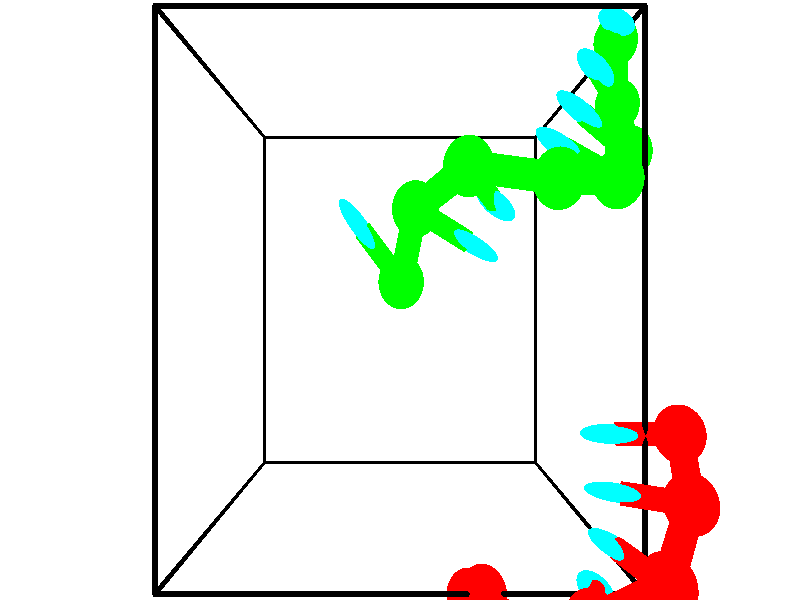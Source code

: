 // switches for output
#declare DRAW_BASES = 1; // possible values are 0, 1; only relevant for DNA ribbons
#declare DRAW_BASES_TYPE = 3; // possible values are 1, 2, 3; only relevant for DNA ribbons
#declare DRAW_FOG = 0; // set to 1 to enable fog

#include "colors.inc"

#include "transforms.inc"
background { rgb <1, 1, 1>}

#default {
   normal{
       ripples 0.25
       frequency 0.20
       turbulence 0.2
       lambda 5
   }
	finish {
		phong 0.1
		phong_size 40.
	}
}

// original window dimensions: 1024x640


// camera settings

camera {
	sky <-0, 1, 0>
	up <-0, 1, 0>
	right 1.6 * <1, 0, 0>
	location <2.5, 2.5, 11.1562>
	look_at <2.5, 2.5, 2.5>
	direction <0, 0, -8.6562>
	angle 67.0682
}


# declare cpy_camera_pos = <2.5, 2.5, 11.1562>;
# if (DRAW_FOG = 1)
fog {
	fog_type 2
	up vnormalize(cpy_camera_pos)
	color rgbt<1,1,1,0.3>
	distance 1e-5
	fog_alt 3e-3
	fog_offset 4
}
# end


// LIGHTS

# declare lum = 6;
global_settings {
	ambient_light rgb lum * <0.05, 0.05, 0.05>
	max_trace_level 15
}# declare cpy_direct_light_amount = 0.25;
light_source
{	1000 * <-1, -1, 1>,
	rgb lum * cpy_direct_light_amount
	parallel
}

light_source
{	1000 * <1, 1, -1>,
	rgb lum * cpy_direct_light_amount
	parallel
}

// strand 0

// nucleotide -1

// particle -1
sphere {
	<5.370419, 1.352626, 4.954645> 0.250000
	pigment { color rgbt <1,0,0,0> }
	no_shadow
}
cylinder {
	<4.971708, 1.348129, 4.922874>,  <4.732482, 1.345431, 4.903812>, 0.100000
	pigment { color rgbt <1,0,0,0> }
	no_shadow
}
cylinder {
	<4.971708, 1.348129, 4.922874>,  <5.370419, 1.352626, 4.954645>, 0.100000
	pigment { color rgbt <1,0,0,0> }
	no_shadow
}

// particle -1
sphere {
	<4.971708, 1.348129, 4.922874> 0.100000
	pigment { color rgbt <1,0,0,0> }
	no_shadow
}
sphere {
	0, 1
	scale<0.080000,0.200000,0.300000>
	matrix <0.009516, -0.999711, 0.022063,
		-0.079652, 0.021237, 0.996597,
		-0.996778, -0.011241, -0.079427,
		4.672675, 1.344757, 4.899046>
	pigment { color rgbt <0,1,1,0> }
	no_shadow
}
cylinder {
	<5.306450, 0.858865, 5.334337>,  <5.370419, 1.352626, 4.954645>, 0.130000
	pigment { color rgbt <1,0,0,0> }
	no_shadow
}

// nucleotide -1

// particle -1
sphere {
	<5.306450, 0.858865, 5.334337> 0.250000
	pigment { color rgbt <1,0,0,0> }
	no_shadow
}
cylinder {
	<4.947079, 0.866249, 5.158844>,  <4.731456, 0.870679, 5.053548>, 0.100000
	pigment { color rgbt <1,0,0,0> }
	no_shadow
}
cylinder {
	<4.947079, 0.866249, 5.158844>,  <5.306450, 0.858865, 5.334337>, 0.100000
	pigment { color rgbt <1,0,0,0> }
	no_shadow
}

// particle -1
sphere {
	<4.947079, 0.866249, 5.158844> 0.100000
	pigment { color rgbt <1,0,0,0> }
	no_shadow
}
sphere {
	0, 1
	scale<0.080000,0.200000,0.300000>
	matrix <-0.135711, -0.961877, 0.237436,
		-0.417624, 0.272860, 0.866682,
		-0.898428, 0.018460, -0.438733,
		4.677550, 0.871787, 5.027224>
	pigment { color rgbt <0,1,1,0> }
	no_shadow
}
cylinder {
	<4.867587, 0.382277, 5.807244>,  <5.306450, 0.858865, 5.334337>, 0.130000
	pigment { color rgbt <1,0,0,0> }
	no_shadow
}

// nucleotide -1

// particle -1
sphere {
	<4.867587, 0.382277, 5.807244> 0.250000
	pigment { color rgbt <1,0,0,0> }
	no_shadow
}
cylinder {
	<4.723560, 0.428894, 5.436996>,  <4.637144, 0.456864, 5.214848>, 0.100000
	pigment { color rgbt <1,0,0,0> }
	no_shadow
}
cylinder {
	<4.723560, 0.428894, 5.436996>,  <4.867587, 0.382277, 5.807244>, 0.100000
	pigment { color rgbt <1,0,0,0> }
	no_shadow
}

// particle -1
sphere {
	<4.723560, 0.428894, 5.436996> 0.100000
	pigment { color rgbt <1,0,0,0> }
	no_shadow
}
sphere {
	0, 1
	scale<0.080000,0.200000,0.300000>
	matrix <-0.320804, -0.947129, 0.005543,
		-0.876034, 0.298938, 0.378417,
		-0.360067, 0.116542, -0.925618,
		4.615540, 0.463857, 5.159311>
	pigment { color rgbt <0,1,1,0> }
	no_shadow
}
cylinder {
	<4.227620, 0.083032, 5.744130>,  <4.867587, 0.382277, 5.807244>, 0.130000
	pigment { color rgbt <1,0,0,0> }
	no_shadow
}

// nucleotide -1

// particle -1
sphere {
	<4.227620, 0.083032, 5.744130> 0.250000
	pigment { color rgbt <1,0,0,0> }
	no_shadow
}
cylinder {
	<4.365427, 0.078529, 5.368645>,  <4.448111, 0.075828, 5.143354>, 0.100000
	pigment { color rgbt <1,0,0,0> }
	no_shadow
}
cylinder {
	<4.365427, 0.078529, 5.368645>,  <4.227620, 0.083032, 5.744130>, 0.100000
	pigment { color rgbt <1,0,0,0> }
	no_shadow
}

// particle -1
sphere {
	<4.365427, 0.078529, 5.368645> 0.100000
	pigment { color rgbt <1,0,0,0> }
	no_shadow
}
sphere {
	0, 1
	scale<0.080000,0.200000,0.300000>
	matrix <-0.381117, -0.915498, -0.128895,
		-0.857938, 0.402165, -0.319695,
		0.344517, -0.011257, -0.938712,
		4.468782, 0.075152, 5.087031>
	pigment { color rgbt <0,1,1,0> }
	no_shadow
}
cylinder {
	<3.684338, -0.216180, 5.480222>,  <4.227620, 0.083032, 5.744130>, 0.130000
	pigment { color rgbt <1,0,0,0> }
	no_shadow
}

// nucleotide -1

// particle -1
sphere {
	<3.684338, -0.216180, 5.480222> 0.250000
	pigment { color rgbt <1,0,0,0> }
	no_shadow
}
cylinder {
	<3.964960, -0.243172, 5.196457>,  <4.133333, -0.259366, 5.026197>, 0.100000
	pigment { color rgbt <1,0,0,0> }
	no_shadow
}
cylinder {
	<3.964960, -0.243172, 5.196457>,  <3.684338, -0.216180, 5.480222>, 0.100000
	pigment { color rgbt <1,0,0,0> }
	no_shadow
}

// particle -1
sphere {
	<3.964960, -0.243172, 5.196457> 0.100000
	pigment { color rgbt <1,0,0,0> }
	no_shadow
}
sphere {
	0, 1
	scale<0.080000,0.200000,0.300000>
	matrix <-0.444200, -0.819848, -0.361297,
		-0.557232, 0.568591, -0.605143,
		0.701555, -0.067478, -0.709413,
		4.175426, -0.263415, 4.983633>
	pigment { color rgbt <0,1,1,0> }
	no_shadow
}
cylinder {
	<3.366305, -0.064194, 4.844689>,  <3.684338, -0.216180, 5.480222>, 0.130000
	pigment { color rgbt <1,0,0,0> }
	no_shadow
}

// nucleotide -1

// particle -1
sphere {
	<3.366305, -0.064194, 4.844689> 0.250000
	pigment { color rgbt <1,0,0,0> }
	no_shadow
}
cylinder {
	<3.691706, -0.287125, 4.778236>,  <3.886947, -0.420883, 4.738365>, 0.100000
	pigment { color rgbt <1,0,0,0> }
	no_shadow
}
cylinder {
	<3.691706, -0.287125, 4.778236>,  <3.366305, -0.064194, 4.844689>, 0.100000
	pigment { color rgbt <1,0,0,0> }
	no_shadow
}

// particle -1
sphere {
	<3.691706, -0.287125, 4.778236> 0.100000
	pigment { color rgbt <1,0,0,0> }
	no_shadow
}
sphere {
	0, 1
	scale<0.080000,0.200000,0.300000>
	matrix <-0.569625, -0.706027, -0.420777,
		0.117217, 0.436936, -0.891822,
		0.813503, -0.557326, -0.166131,
		3.935757, -0.454322, 4.728397>
	pigment { color rgbt <0,1,1,0> }
	no_shadow
}
cylinder {
	<3.284255, -0.329997, 4.221327>,  <3.366305, -0.064194, 4.844689>, 0.130000
	pigment { color rgbt <1,0,0,0> }
	no_shadow
}

// nucleotide -1

// particle -1
sphere {
	<3.284255, -0.329997, 4.221327> 0.250000
	pigment { color rgbt <1,0,0,0> }
	no_shadow
}
cylinder {
	<3.555481, -0.581757, 4.373161>,  <3.718217, -0.732812, 4.464262>, 0.100000
	pigment { color rgbt <1,0,0,0> }
	no_shadow
}
cylinder {
	<3.555481, -0.581757, 4.373161>,  <3.284255, -0.329997, 4.221327>, 0.100000
	pigment { color rgbt <1,0,0,0> }
	no_shadow
}

// particle -1
sphere {
	<3.555481, -0.581757, 4.373161> 0.100000
	pigment { color rgbt <1,0,0,0> }
	no_shadow
}
sphere {
	0, 1
	scale<0.080000,0.200000,0.300000>
	matrix <-0.441856, -0.761763, -0.473794,
		0.587359, 0.153542, -0.794629,
		0.678066, -0.629398, 0.379585,
		3.758901, -0.770576, 4.487037>
	pigment { color rgbt <0,1,1,0> }
	no_shadow
}
cylinder {
	<3.489290, -0.858410, 3.652242>,  <3.284255, -0.329997, 4.221327>, 0.130000
	pigment { color rgbt <1,0,0,0> }
	no_shadow
}

// nucleotide -1

// particle -1
sphere {
	<3.489290, -0.858410, 3.652242> 0.250000
	pigment { color rgbt <1,0,0,0> }
	no_shadow
}
cylinder {
	<3.578062, -1.004997, 4.013672>,  <3.631325, -1.092949, 4.230530>, 0.100000
	pigment { color rgbt <1,0,0,0> }
	no_shadow
}
cylinder {
	<3.578062, -1.004997, 4.013672>,  <3.489290, -0.858410, 3.652242>, 0.100000
	pigment { color rgbt <1,0,0,0> }
	no_shadow
}

// particle -1
sphere {
	<3.578062, -1.004997, 4.013672> 0.100000
	pigment { color rgbt <1,0,0,0> }
	no_shadow
}
sphere {
	0, 1
	scale<0.080000,0.200000,0.300000>
	matrix <-0.315939, -0.903717, -0.288926,
		0.922459, -0.221353, -0.316342,
		0.221929, -0.366467, 0.903576,
		3.644641, -1.114938, 4.284745>
	pigment { color rgbt <0,1,1,0> }
	no_shadow
}
// strand 1

// nucleotide -1

// particle -1
sphere {
	<2.512975, 2.665196, 4.516104> 0.250000
	pigment { color rgbt <0,1,0,0> }
	no_shadow
}
cylinder {
	<2.250057, 2.957161, 4.591141>,  <2.092306, 3.132340, 4.636163>, 0.100000
	pigment { color rgbt <0,1,0,0> }
	no_shadow
}
cylinder {
	<2.250057, 2.957161, 4.591141>,  <2.512975, 2.665196, 4.516104>, 0.100000
	pigment { color rgbt <0,1,0,0> }
	no_shadow
}

// particle -1
sphere {
	<2.250057, 2.957161, 4.591141> 0.100000
	pigment { color rgbt <0,1,0,0> }
	no_shadow
}
sphere {
	0, 1
	scale<0.080000,0.200000,0.300000>
	matrix <-0.753445, -0.630883, -0.185222,
		-0.016847, -0.263085, 0.964626,
		-0.657295, 0.729913, 0.187591,
		2.052869, 3.176135, 4.647418>
	pigment { color rgbt <0,1,1,0> }
	no_shadow
}
cylinder {
	<2.664978, 3.299136, 4.794446>,  <2.512975, 2.665196, 4.516104>, 0.130000
	pigment { color rgbt <0,1,0,0> }
	no_shadow
}

// nucleotide -1

// particle -1
sphere {
	<2.664978, 3.299136, 4.794446> 0.250000
	pigment { color rgbt <0,1,0,0> }
	no_shadow
}
cylinder {
	<3.018744, 3.123940, 4.729980>,  <3.231003, 3.018822, 4.691301>, 0.100000
	pigment { color rgbt <0,1,0,0> }
	no_shadow
}
cylinder {
	<3.018744, 3.123940, 4.729980>,  <2.664978, 3.299136, 4.794446>, 0.100000
	pigment { color rgbt <0,1,0,0> }
	no_shadow
}

// particle -1
sphere {
	<3.018744, 3.123940, 4.729980> 0.100000
	pigment { color rgbt <0,1,0,0> }
	no_shadow
}
sphere {
	0, 1
	scale<0.080000,0.200000,0.300000>
	matrix <0.442954, 0.896526, -0.005675,
		0.146974, -0.066370, 0.986911,
		0.884415, -0.437991, -0.161165,
		3.284068, 2.992542, 4.681631>
	pigment { color rgbt <0,1,1,0> }
	no_shadow
}
cylinder {
	<3.170086, 3.589735, 5.256729>,  <2.664978, 3.299136, 4.794446>, 0.130000
	pigment { color rgbt <0,1,0,0> }
	no_shadow
}

// nucleotide -1

// particle -1
sphere {
	<3.170086, 3.589735, 5.256729> 0.250000
	pigment { color rgbt <0,1,0,0> }
	no_shadow
}
cylinder {
	<3.374035, 3.454987, 4.940109>,  <3.496404, 3.374138, 4.750138>, 0.100000
	pigment { color rgbt <0,1,0,0> }
	no_shadow
}
cylinder {
	<3.374035, 3.454987, 4.940109>,  <3.170086, 3.589735, 5.256729>, 0.100000
	pigment { color rgbt <0,1,0,0> }
	no_shadow
}

// particle -1
sphere {
	<3.374035, 3.454987, 4.940109> 0.100000
	pigment { color rgbt <0,1,0,0> }
	no_shadow
}
sphere {
	0, 1
	scale<0.080000,0.200000,0.300000>
	matrix <0.422128, 0.899716, -0.110994,
		0.749559, -0.277542, 0.600943,
		0.509872, -0.336871, -0.791548,
		3.526997, 3.353925, 4.702645>
	pigment { color rgbt <0,1,1,0> }
	no_shadow
}
cylinder {
	<4.024535, 3.470011, 5.373990>,  <3.170086, 3.589735, 5.256729>, 0.130000
	pigment { color rgbt <0,1,0,0> }
	no_shadow
}

// nucleotide -1

// particle -1
sphere {
	<4.024535, 3.470011, 5.373990> 0.250000
	pigment { color rgbt <0,1,0,0> }
	no_shadow
}
cylinder {
	<3.912580, 3.563057, 5.001419>,  <3.845407, 3.618884, 4.777877>, 0.100000
	pigment { color rgbt <0,1,0,0> }
	no_shadow
}
cylinder {
	<3.912580, 3.563057, 5.001419>,  <4.024535, 3.470011, 5.373990>, 0.100000
	pigment { color rgbt <0,1,0,0> }
	no_shadow
}

// particle -1
sphere {
	<3.912580, 3.563057, 5.001419> 0.100000
	pigment { color rgbt <0,1,0,0> }
	no_shadow
}
sphere {
	0, 1
	scale<0.080000,0.200000,0.300000>
	matrix <0.547456, 0.835667, 0.044192,
		0.788641, -0.497546, -0.361238,
		-0.279887, 0.232614, -0.931426,
		3.828614, 3.632841, 4.721992>
	pigment { color rgbt <0,1,1,0> }
	no_shadow
}
cylinder {
	<4.703772, 3.517021, 5.052552>,  <4.024535, 3.470011, 5.373990>, 0.130000
	pigment { color rgbt <0,1,0,0> }
	no_shadow
}

// nucleotide -1

// particle -1
sphere {
	<4.703772, 3.517021, 5.052552> 0.250000
	pigment { color rgbt <0,1,0,0> }
	no_shadow
}
cylinder {
	<4.417530, 3.720741, 4.861336>,  <4.245785, 3.842973, 4.746606>, 0.100000
	pigment { color rgbt <0,1,0,0> }
	no_shadow
}
cylinder {
	<4.417530, 3.720741, 4.861336>,  <4.703772, 3.517021, 5.052552>, 0.100000
	pigment { color rgbt <0,1,0,0> }
	no_shadow
}

// particle -1
sphere {
	<4.417530, 3.720741, 4.861336> 0.100000
	pigment { color rgbt <0,1,0,0> }
	no_shadow
}
sphere {
	0, 1
	scale<0.080000,0.200000,0.300000>
	matrix <0.571299, 0.820522, 0.018970,
		0.401905, -0.259530, -0.878133,
		-0.715604, 0.509301, -0.478041,
		4.202849, 3.873532, 4.717923>
	pigment { color rgbt <0,1,1,0> }
	no_shadow
}
cylinder {
	<5.041022, 3.865930, 4.440782>,  <4.703772, 3.517021, 5.052552>, 0.130000
	pigment { color rgbt <0,1,0,0> }
	no_shadow
}

// nucleotide -1

// particle -1
sphere {
	<5.041022, 3.865930, 4.440782> 0.250000
	pigment { color rgbt <0,1,0,0> }
	no_shadow
}
cylinder {
	<4.705559, 4.066895, 4.524910>,  <4.504281, 4.187473, 4.575387>, 0.100000
	pigment { color rgbt <0,1,0,0> }
	no_shadow
}
cylinder {
	<4.705559, 4.066895, 4.524910>,  <5.041022, 3.865930, 4.440782>, 0.100000
	pigment { color rgbt <0,1,0,0> }
	no_shadow
}

// particle -1
sphere {
	<4.705559, 4.066895, 4.524910> 0.100000
	pigment { color rgbt <0,1,0,0> }
	no_shadow
}
sphere {
	0, 1
	scale<0.080000,0.200000,0.300000>
	matrix <0.529248, 0.842925, 0.096815,
		-0.128644, 0.192506, -0.972827,
		-0.838658, 0.502412, 0.210320,
		4.453961, 4.217618, 4.588006>
	pigment { color rgbt <0,1,1,0> }
	no_shadow
}
cylinder {
	<5.054384, 4.408875, 4.051437>,  <5.041022, 3.865930, 4.440782>, 0.130000
	pigment { color rgbt <0,1,0,0> }
	no_shadow
}

// nucleotide -1

// particle -1
sphere {
	<5.054384, 4.408875, 4.051437> 0.250000
	pigment { color rgbt <0,1,0,0> }
	no_shadow
}
cylinder {
	<4.813669, 4.521118, 4.350533>,  <4.669240, 4.588464, 4.529990>, 0.100000
	pigment { color rgbt <0,1,0,0> }
	no_shadow
}
cylinder {
	<4.813669, 4.521118, 4.350533>,  <5.054384, 4.408875, 4.051437>, 0.100000
	pigment { color rgbt <0,1,0,0> }
	no_shadow
}

// particle -1
sphere {
	<4.813669, 4.521118, 4.350533> 0.100000
	pigment { color rgbt <0,1,0,0> }
	no_shadow
}
sphere {
	0, 1
	scale<0.080000,0.200000,0.300000>
	matrix <0.503211, 0.860249, 0.082159,
		-0.620187, 0.425712, -0.658891,
		-0.601787, 0.280607, 0.747738,
		4.633133, 4.605300, 4.574854>
	pigment { color rgbt <0,1,1,0> }
	no_shadow
}
cylinder {
	<5.070473, 5.068867, 3.955802>,  <5.054384, 4.408875, 4.051437>, 0.130000
	pigment { color rgbt <0,1,0,0> }
	no_shadow
}

// nucleotide -1

// particle -1
sphere {
	<5.070473, 5.068867, 3.955802> 0.250000
	pigment { color rgbt <0,1,0,0> }
	no_shadow
}
cylinder {
	<4.942154, 5.036484, 4.333275>,  <4.865163, 5.017054, 4.559759>, 0.100000
	pigment { color rgbt <0,1,0,0> }
	no_shadow
}
cylinder {
	<4.942154, 5.036484, 4.333275>,  <5.070473, 5.068867, 3.955802>, 0.100000
	pigment { color rgbt <0,1,0,0> }
	no_shadow
}

// particle -1
sphere {
	<4.942154, 5.036484, 4.333275> 0.100000
	pigment { color rgbt <0,1,0,0> }
	no_shadow
}
sphere {
	0, 1
	scale<0.080000,0.200000,0.300000>
	matrix <0.346327, 0.917319, 0.196427,
		-0.881559, 0.389836, -0.266235,
		-0.320797, -0.080958, 0.943682,
		4.845915, 5.012197, 4.616379>
	pigment { color rgbt <0,1,1,0> }
	no_shadow
}
// box output
cylinder {
	<0.000000, 0.000000, 0.000000>,  <5.000000, 0.000000, 0.000000>, 0.025000
	pigment { color rgbt <0,0,0,0> }
	no_shadow
}
cylinder {
	<0.000000, 0.000000, 0.000000>,  <0.000000, 5.000000, 0.000000>, 0.025000
	pigment { color rgbt <0,0,0,0> }
	no_shadow
}
cylinder {
	<0.000000, 0.000000, 0.000000>,  <0.000000, 0.000000, 5.000000>, 0.025000
	pigment { color rgbt <0,0,0,0> }
	no_shadow
}
cylinder {
	<5.000000, 5.000000, 5.000000>,  <0.000000, 5.000000, 5.000000>, 0.025000
	pigment { color rgbt <0,0,0,0> }
	no_shadow
}
cylinder {
	<5.000000, 5.000000, 5.000000>,  <5.000000, 0.000000, 5.000000>, 0.025000
	pigment { color rgbt <0,0,0,0> }
	no_shadow
}
cylinder {
	<5.000000, 5.000000, 5.000000>,  <5.000000, 5.000000, 0.000000>, 0.025000
	pigment { color rgbt <0,0,0,0> }
	no_shadow
}
cylinder {
	<0.000000, 0.000000, 5.000000>,  <0.000000, 5.000000, 5.000000>, 0.025000
	pigment { color rgbt <0,0,0,0> }
	no_shadow
}
cylinder {
	<0.000000, 0.000000, 5.000000>,  <5.000000, 0.000000, 5.000000>, 0.025000
	pigment { color rgbt <0,0,0,0> }
	no_shadow
}
cylinder {
	<5.000000, 5.000000, 0.000000>,  <0.000000, 5.000000, 0.000000>, 0.025000
	pigment { color rgbt <0,0,0,0> }
	no_shadow
}
cylinder {
	<5.000000, 5.000000, 0.000000>,  <5.000000, 0.000000, 0.000000>, 0.025000
	pigment { color rgbt <0,0,0,0> }
	no_shadow
}
cylinder {
	<5.000000, 0.000000, 5.000000>,  <5.000000, 0.000000, 0.000000>, 0.025000
	pigment { color rgbt <0,0,0,0> }
	no_shadow
}
cylinder {
	<0.000000, 5.000000, 0.000000>,  <0.000000, 5.000000, 5.000000>, 0.025000
	pigment { color rgbt <0,0,0,0> }
	no_shadow
}
// end of box output
